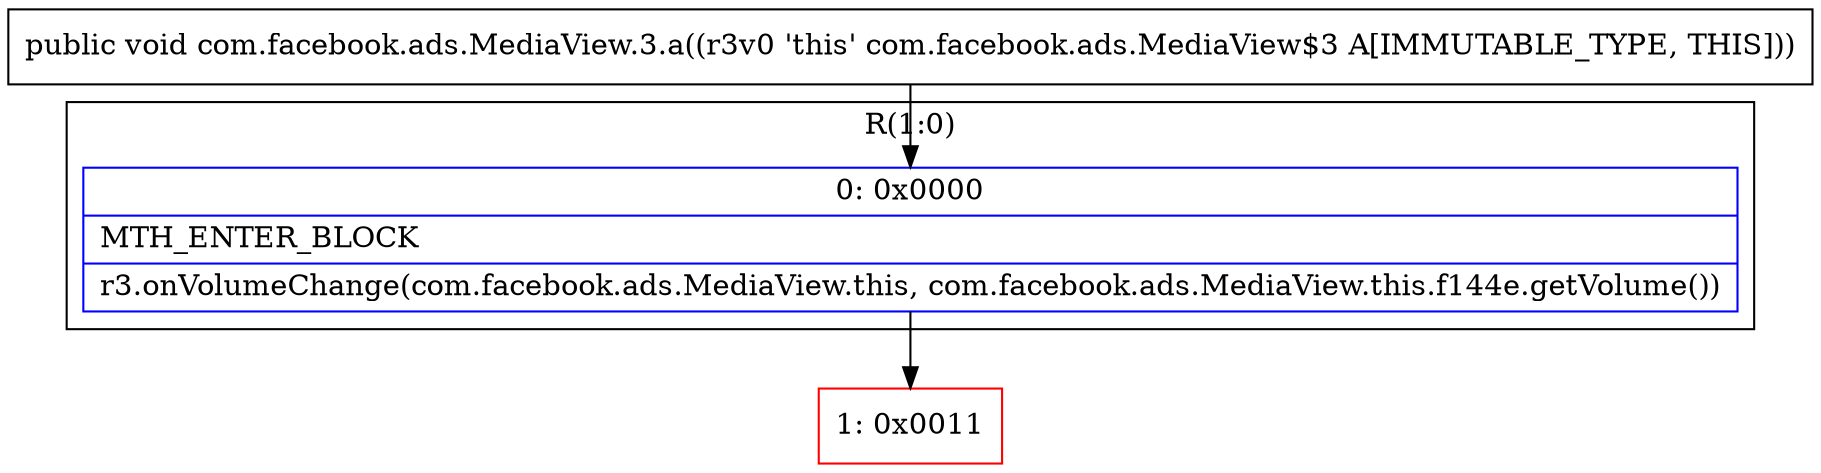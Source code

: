 digraph "CFG forcom.facebook.ads.MediaView.3.a()V" {
subgraph cluster_Region_189777519 {
label = "R(1:0)";
node [shape=record,color=blue];
Node_0 [shape=record,label="{0\:\ 0x0000|MTH_ENTER_BLOCK\l|r3.onVolumeChange(com.facebook.ads.MediaView.this, com.facebook.ads.MediaView.this.f144e.getVolume())\l}"];
}
Node_1 [shape=record,color=red,label="{1\:\ 0x0011}"];
MethodNode[shape=record,label="{public void com.facebook.ads.MediaView.3.a((r3v0 'this' com.facebook.ads.MediaView$3 A[IMMUTABLE_TYPE, THIS])) }"];
MethodNode -> Node_0;
Node_0 -> Node_1;
}

